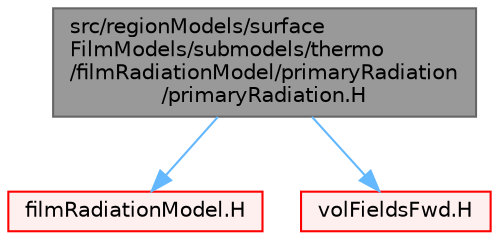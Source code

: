 digraph "src/regionModels/surfaceFilmModels/submodels/thermo/filmRadiationModel/primaryRadiation/primaryRadiation.H"
{
 // LATEX_PDF_SIZE
  bgcolor="transparent";
  edge [fontname=Helvetica,fontsize=10,labelfontname=Helvetica,labelfontsize=10];
  node [fontname=Helvetica,fontsize=10,shape=box,height=0.2,width=0.4];
  Node1 [id="Node000001",label="src/regionModels/surface\lFilmModels/submodels/thermo\l/filmRadiationModel/primaryRadiation\l/primaryRadiation.H",height=0.2,width=0.4,color="gray40", fillcolor="grey60", style="filled", fontcolor="black",tooltip=" "];
  Node1 -> Node2 [id="edge1_Node000001_Node000002",color="steelblue1",style="solid",tooltip=" "];
  Node2 [id="Node000002",label="filmRadiationModel.H",height=0.2,width=0.4,color="red", fillcolor="#FFF0F0", style="filled",URL="$filmRadiationModel_8H.html",tooltip=" "];
  Node1 -> Node96 [id="edge2_Node000001_Node000096",color="steelblue1",style="solid",tooltip=" "];
  Node96 [id="Node000096",label="volFieldsFwd.H",height=0.2,width=0.4,color="red", fillcolor="#FFF0F0", style="filled",URL="$volFieldsFwd_8H.html",tooltip="Forwards and collection of common volume field types."];
}

